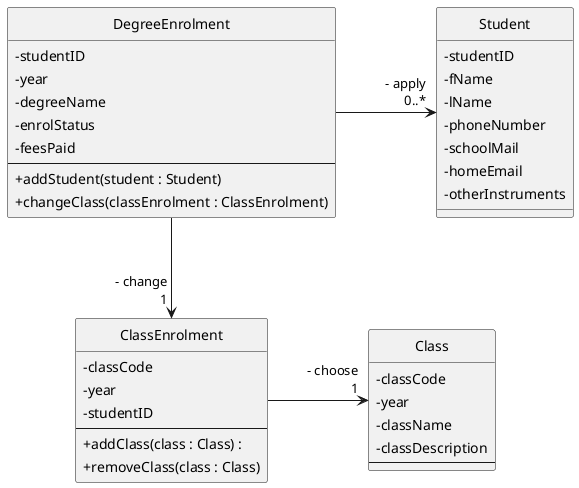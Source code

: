 @startuml Enrolments

' ======= Style / Layout Tweaks =======

skinparam {
  ' use conventional UML notation
  Style StrictUML

  ' use + and - characters instead of icons for showing visibility
  ClassAttributeIconSize 0

  ' less pointer corners
  RoundCorner 5

  ' make everything slightly less cramped
  Padding 2

  ' increase vertical spacing to make room for labels
  RankSep 100

  ' increase horizontal spacing to make room for labels
  NodeSep 100
}

' ======= Classes =======

class "Student" as student {
  ' fields
  - studentID
  - fName
  - lName
  - phoneNumber
  - schoolMail
  - homeEmail
  - otherInstruments
  'methods
}

class "DegreeEnrolment" as degr {
  ' fields
  - studentID
  - year
  - degreeName
  - enrolStatus
  - feesPaid
--
  'methods
  + addStudent(student : Student)
  + changeClass(classEnrolment : ClassEnrolment)
}

class "ClassEnrolment" as classEnrol {
  'fields
  - classCode
  - year
  - studentID
--
  'methods
  + addClass(class : Class) : 
  + removeClass(class : Class)
}

class "Class" as cl {
  'fields
  - classCode
  - year
  - className
  - classDescription
--
  'methods
}

' ======= Relationships =======

' Note: the \r is a right-aligned line break (\l is left-aligned, and \n is centred)
degr -> "- apply\r0..*" student
degr -down-> "- change\r1" classEnrol
classEnrol -> "- choose\r1" cl

@enduml